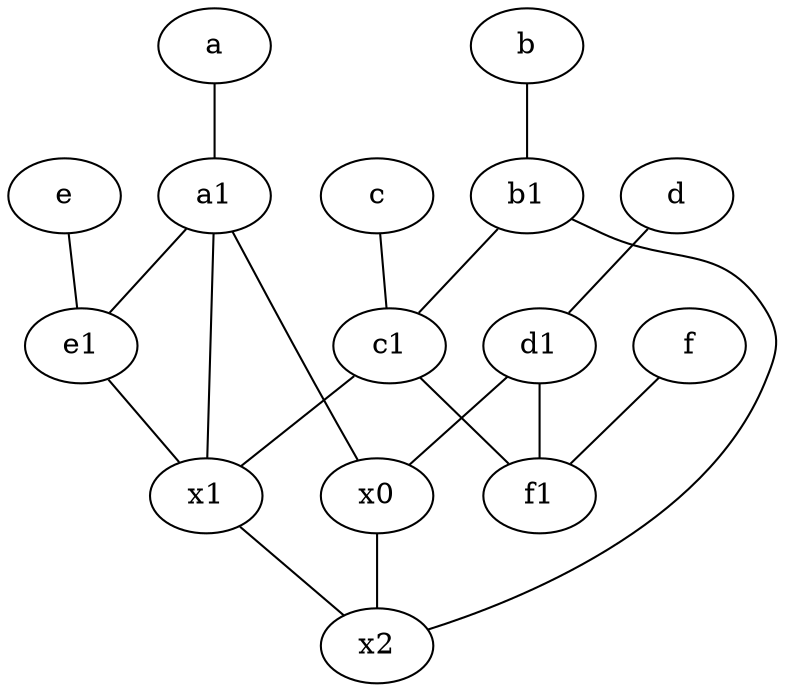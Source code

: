 graph {
	node [labelfontsize=50]
	f1 [labelfontsize=50 pos="3,8!"]
	d [labelfontsize=50 pos="2,5!"]
	e [labelfontsize=50 pos="7,9!"]
	d1 [labelfontsize=50 pos="3,5!"]
	c [labelfontsize=50 pos="4.5,2!"]
	e1 [labelfontsize=50 pos="7,7!"]
	a [labelfontsize=50 pos="8,2!"]
	a1 [labelfontsize=50 pos="8,3!"]
	b [labelfontsize=50 pos="10,4!"]
	b1 [labelfontsize=50 pos="9,4!"]
	x1 [labelfontsize=50]
	c1 [labelfontsize=50 pos="4.5,3!"]
	x0 [labelfontsize=50]
	x2 [labelfontsize=50]
	f [labelfontsize=50 pos="3,9!"]
	a1 -- e1
	b -- b1
	c1 -- f1
	b1 -- c1
	c1 -- x1
	a -- a1
	a1 -- x1
	x0 -- x2
	b1 -- x2
	d1 -- f1
	d1 -- x0
	d -- d1
	c -- c1
	f -- f1
	a1 -- x0
	e1 -- x1
	e -- e1
	x1 -- x2
}
